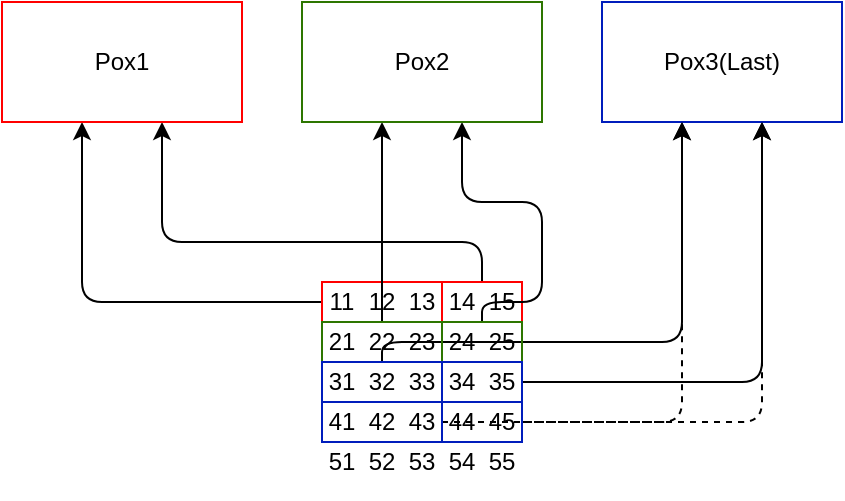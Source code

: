 <mxfile>
    <diagram id="ZsCRAaijLn9_dOa4LMAb" name="Page-1">
        <mxGraphModel dx="1074" dy="1185" grid="1" gridSize="10" guides="1" tooltips="1" connect="1" arrows="1" fold="1" page="0" pageScale="1" pageWidth="850" pageHeight="1100" background="#FFFFFF" math="0" shadow="0">
            <root>
                <mxCell id="0"/>
                <mxCell id="1" parent="0"/>
                <mxCell id="3" value="" style="shape=table;startSize=0;container=1;collapsible=0;childLayout=tableLayout;shadow=0;strokeColor=none;strokeWidth=3;fillColor=none;swimlaneFillColor=default;" parent="1" vertex="1">
                    <mxGeometry x="320" y="120" width="100" height="100" as="geometry"/>
                </mxCell>
                <mxCell id="4" value="" style="shape=partialRectangle;collapsible=0;dropTarget=0;pointerEvents=0;fillColor=none;top=0;left=0;bottom=0;right=0;points=[[0,0.5],[1,0.5]];portConstraint=eastwest;shadow=1;strokeColor=#FFFFFF;strokeWidth=3;" parent="3" vertex="1">
                    <mxGeometry width="100" height="20" as="geometry"/>
                </mxCell>
                <mxCell id="5" value="11" style="shape=partialRectangle;html=1;whiteSpace=wrap;connectable=0;overflow=hidden;fillColor=none;top=0;left=0;bottom=0;right=0;pointerEvents=1;shadow=1;strokeColor=#FFFFFF;strokeWidth=3;" parent="4" vertex="1">
                    <mxGeometry width="20" height="20" as="geometry">
                        <mxRectangle width="20" height="20" as="alternateBounds"/>
                    </mxGeometry>
                </mxCell>
                <mxCell id="6" value="12" style="shape=partialRectangle;html=1;whiteSpace=wrap;connectable=0;overflow=hidden;fillColor=none;top=0;left=0;bottom=0;right=0;pointerEvents=1;shadow=1;strokeColor=#FFFFFF;strokeWidth=3;" parent="4" vertex="1">
                    <mxGeometry x="20" width="20" height="20" as="geometry">
                        <mxRectangle width="20" height="20" as="alternateBounds"/>
                    </mxGeometry>
                </mxCell>
                <mxCell id="7" value="13" style="shape=partialRectangle;html=1;whiteSpace=wrap;connectable=0;overflow=hidden;fillColor=none;top=0;left=0;bottom=0;right=0;pointerEvents=1;shadow=1;strokeColor=#FFFFFF;strokeWidth=3;" parent="4" vertex="1">
                    <mxGeometry x="40" width="20" height="20" as="geometry">
                        <mxRectangle width="20" height="20" as="alternateBounds"/>
                    </mxGeometry>
                </mxCell>
                <mxCell id="8" value="14" style="shape=partialRectangle;html=1;whiteSpace=wrap;connectable=0;overflow=hidden;fillColor=none;top=0;left=0;bottom=0;right=0;pointerEvents=1;shadow=1;strokeColor=#FFFFFF;strokeWidth=3;" parent="4" vertex="1">
                    <mxGeometry x="60" width="20" height="20" as="geometry">
                        <mxRectangle width="20" height="20" as="alternateBounds"/>
                    </mxGeometry>
                </mxCell>
                <mxCell id="9" value="15" style="shape=partialRectangle;html=1;whiteSpace=wrap;connectable=0;overflow=hidden;fillColor=none;top=0;left=0;bottom=0;right=0;pointerEvents=1;shadow=1;strokeColor=#FFFFFF;strokeWidth=3;" parent="4" vertex="1">
                    <mxGeometry x="80" width="20" height="20" as="geometry">
                        <mxRectangle width="20" height="20" as="alternateBounds"/>
                    </mxGeometry>
                </mxCell>
                <mxCell id="10" value="" style="shape=partialRectangle;collapsible=0;dropTarget=0;pointerEvents=0;fillColor=none;top=0;left=0;bottom=0;right=0;points=[[0,0.5],[1,0.5]];portConstraint=eastwest;shadow=1;strokeColor=#FFFFFF;strokeWidth=3;" parent="3" vertex="1">
                    <mxGeometry y="20" width="100" height="20" as="geometry"/>
                </mxCell>
                <mxCell id="11" value="21" style="shape=partialRectangle;html=1;whiteSpace=wrap;connectable=0;overflow=hidden;fillColor=none;top=0;left=0;bottom=0;right=0;pointerEvents=1;shadow=1;strokeColor=#FFFFFF;strokeWidth=3;" parent="10" vertex="1">
                    <mxGeometry width="20" height="20" as="geometry">
                        <mxRectangle width="20" height="20" as="alternateBounds"/>
                    </mxGeometry>
                </mxCell>
                <mxCell id="12" value="22" style="shape=partialRectangle;html=1;whiteSpace=wrap;connectable=0;overflow=hidden;fillColor=none;top=0;left=0;bottom=0;right=0;pointerEvents=1;shadow=1;strokeColor=#FFFFFF;strokeWidth=3;" parent="10" vertex="1">
                    <mxGeometry x="20" width="20" height="20" as="geometry">
                        <mxRectangle width="20" height="20" as="alternateBounds"/>
                    </mxGeometry>
                </mxCell>
                <mxCell id="13" value="23" style="shape=partialRectangle;html=1;whiteSpace=wrap;connectable=0;overflow=hidden;fillColor=none;top=0;left=0;bottom=0;right=0;pointerEvents=1;shadow=1;strokeColor=#FFFFFF;strokeWidth=3;" parent="10" vertex="1">
                    <mxGeometry x="40" width="20" height="20" as="geometry">
                        <mxRectangle width="20" height="20" as="alternateBounds"/>
                    </mxGeometry>
                </mxCell>
                <mxCell id="14" value="24" style="shape=partialRectangle;html=1;whiteSpace=wrap;connectable=0;overflow=hidden;fillColor=none;top=0;left=0;bottom=0;right=0;pointerEvents=1;shadow=1;strokeColor=#FFFFFF;strokeWidth=3;" parent="10" vertex="1">
                    <mxGeometry x="60" width="20" height="20" as="geometry">
                        <mxRectangle width="20" height="20" as="alternateBounds"/>
                    </mxGeometry>
                </mxCell>
                <mxCell id="15" value="25" style="shape=partialRectangle;html=1;whiteSpace=wrap;connectable=0;overflow=hidden;fillColor=none;top=0;left=0;bottom=0;right=0;pointerEvents=1;shadow=1;strokeColor=#FFFFFF;strokeWidth=3;" parent="10" vertex="1">
                    <mxGeometry x="80" width="20" height="20" as="geometry">
                        <mxRectangle width="20" height="20" as="alternateBounds"/>
                    </mxGeometry>
                </mxCell>
                <mxCell id="16" value="" style="shape=partialRectangle;collapsible=0;dropTarget=0;pointerEvents=0;fillColor=none;top=0;left=0;bottom=0;right=0;points=[[0,0.5],[1,0.5]];portConstraint=eastwest;shadow=1;strokeColor=#FFFFFF;strokeWidth=3;" parent="3" vertex="1">
                    <mxGeometry y="40" width="100" height="20" as="geometry"/>
                </mxCell>
                <mxCell id="17" value="31" style="shape=partialRectangle;html=1;whiteSpace=wrap;connectable=0;overflow=hidden;fillColor=none;top=0;left=0;bottom=0;right=0;pointerEvents=1;shadow=1;strokeColor=#FFFFFF;strokeWidth=3;" parent="16" vertex="1">
                    <mxGeometry width="20" height="20" as="geometry">
                        <mxRectangle width="20" height="20" as="alternateBounds"/>
                    </mxGeometry>
                </mxCell>
                <mxCell id="18" value="32" style="shape=partialRectangle;html=1;whiteSpace=wrap;connectable=0;overflow=hidden;fillColor=none;top=0;left=0;bottom=0;right=0;pointerEvents=1;shadow=1;strokeColor=#FFFFFF;strokeWidth=3;" parent="16" vertex="1">
                    <mxGeometry x="20" width="20" height="20" as="geometry">
                        <mxRectangle width="20" height="20" as="alternateBounds"/>
                    </mxGeometry>
                </mxCell>
                <mxCell id="19" value="33" style="shape=partialRectangle;html=1;whiteSpace=wrap;connectable=0;overflow=hidden;fillColor=none;top=0;left=0;bottom=0;right=0;pointerEvents=1;shadow=1;strokeColor=#FFFFFF;strokeWidth=3;" parent="16" vertex="1">
                    <mxGeometry x="40" width="20" height="20" as="geometry">
                        <mxRectangle width="20" height="20" as="alternateBounds"/>
                    </mxGeometry>
                </mxCell>
                <mxCell id="20" value="34" style="shape=partialRectangle;html=1;whiteSpace=wrap;connectable=0;overflow=hidden;fillColor=none;top=0;left=0;bottom=0;right=0;pointerEvents=1;shadow=1;strokeColor=#FFFFFF;strokeWidth=3;" parent="16" vertex="1">
                    <mxGeometry x="60" width="20" height="20" as="geometry">
                        <mxRectangle width="20" height="20" as="alternateBounds"/>
                    </mxGeometry>
                </mxCell>
                <mxCell id="21" value="35" style="shape=partialRectangle;html=1;whiteSpace=wrap;connectable=0;overflow=hidden;fillColor=none;top=0;left=0;bottom=0;right=0;pointerEvents=1;shadow=1;strokeColor=#FFFFFF;strokeWidth=3;" parent="16" vertex="1">
                    <mxGeometry x="80" width="20" height="20" as="geometry">
                        <mxRectangle width="20" height="20" as="alternateBounds"/>
                    </mxGeometry>
                </mxCell>
                <mxCell id="22" value="" style="shape=partialRectangle;collapsible=0;dropTarget=0;pointerEvents=0;fillColor=none;top=0;left=0;bottom=0;right=0;points=[[0,0.5],[1,0.5]];portConstraint=eastwest;shadow=1;strokeColor=#FFFFFF;strokeWidth=3;" parent="3" vertex="1">
                    <mxGeometry y="60" width="100" height="20" as="geometry"/>
                </mxCell>
                <mxCell id="23" value="41" style="shape=partialRectangle;html=1;whiteSpace=wrap;connectable=0;overflow=hidden;fillColor=none;top=0;left=0;bottom=0;right=0;pointerEvents=1;shadow=1;strokeColor=#FFFFFF;strokeWidth=3;" parent="22" vertex="1">
                    <mxGeometry width="20" height="20" as="geometry">
                        <mxRectangle width="20" height="20" as="alternateBounds"/>
                    </mxGeometry>
                </mxCell>
                <mxCell id="24" value="42" style="shape=partialRectangle;html=1;whiteSpace=wrap;connectable=0;overflow=hidden;fillColor=none;top=0;left=0;bottom=0;right=0;pointerEvents=1;shadow=1;strokeColor=#FFFFFF;strokeWidth=3;" parent="22" vertex="1">
                    <mxGeometry x="20" width="20" height="20" as="geometry">
                        <mxRectangle width="20" height="20" as="alternateBounds"/>
                    </mxGeometry>
                </mxCell>
                <mxCell id="25" value="43" style="shape=partialRectangle;html=1;whiteSpace=wrap;connectable=0;overflow=hidden;fillColor=none;top=0;left=0;bottom=0;right=0;pointerEvents=1;shadow=1;strokeColor=#FFFFFF;strokeWidth=3;" parent="22" vertex="1">
                    <mxGeometry x="40" width="20" height="20" as="geometry">
                        <mxRectangle width="20" height="20" as="alternateBounds"/>
                    </mxGeometry>
                </mxCell>
                <mxCell id="26" value="44" style="shape=partialRectangle;html=1;whiteSpace=wrap;connectable=0;overflow=hidden;fillColor=none;top=0;left=0;bottom=0;right=0;pointerEvents=1;shadow=1;strokeColor=#FFFFFF;strokeWidth=3;" parent="22" vertex="1">
                    <mxGeometry x="60" width="20" height="20" as="geometry">
                        <mxRectangle width="20" height="20" as="alternateBounds"/>
                    </mxGeometry>
                </mxCell>
                <mxCell id="27" value="45" style="shape=partialRectangle;html=1;whiteSpace=wrap;connectable=0;overflow=hidden;fillColor=none;top=0;left=0;bottom=0;right=0;pointerEvents=1;shadow=1;strokeColor=#FFFFFF;strokeWidth=3;" parent="22" vertex="1">
                    <mxGeometry x="80" width="20" height="20" as="geometry">
                        <mxRectangle width="20" height="20" as="alternateBounds"/>
                    </mxGeometry>
                </mxCell>
                <mxCell id="28" value="" style="shape=partialRectangle;collapsible=0;dropTarget=0;pointerEvents=0;fillColor=none;top=0;left=0;bottom=0;right=0;points=[[0,0.5],[1,0.5]];portConstraint=eastwest;shadow=1;strokeColor=#FFFFFF;strokeWidth=3;" parent="3" vertex="1">
                    <mxGeometry y="80" width="100" height="20" as="geometry"/>
                </mxCell>
                <mxCell id="29" value="51" style="shape=partialRectangle;html=1;whiteSpace=wrap;connectable=0;overflow=hidden;fillColor=none;top=0;left=0;bottom=0;right=0;pointerEvents=1;shadow=1;strokeColor=#FFFFFF;strokeWidth=3;" parent="28" vertex="1">
                    <mxGeometry width="20" height="20" as="geometry">
                        <mxRectangle width="20" height="20" as="alternateBounds"/>
                    </mxGeometry>
                </mxCell>
                <mxCell id="30" value="52" style="shape=partialRectangle;html=1;whiteSpace=wrap;connectable=0;overflow=hidden;fillColor=none;top=0;left=0;bottom=0;right=0;pointerEvents=1;shadow=1;strokeColor=#FFFFFF;strokeWidth=3;" parent="28" vertex="1">
                    <mxGeometry x="20" width="20" height="20" as="geometry">
                        <mxRectangle width="20" height="20" as="alternateBounds"/>
                    </mxGeometry>
                </mxCell>
                <mxCell id="31" value="53" style="shape=partialRectangle;html=1;whiteSpace=wrap;connectable=0;overflow=hidden;fillColor=none;top=0;left=0;bottom=0;right=0;pointerEvents=1;shadow=1;strokeColor=#FFFFFF;strokeWidth=3;" parent="28" vertex="1">
                    <mxGeometry x="40" width="20" height="20" as="geometry">
                        <mxRectangle width="20" height="20" as="alternateBounds"/>
                    </mxGeometry>
                </mxCell>
                <mxCell id="32" value="54" style="shape=partialRectangle;html=1;whiteSpace=wrap;connectable=0;overflow=hidden;fillColor=none;top=0;left=0;bottom=0;right=0;pointerEvents=1;shadow=1;strokeColor=#FFFFFF;strokeWidth=3;" parent="28" vertex="1">
                    <mxGeometry x="60" width="20" height="20" as="geometry">
                        <mxRectangle width="20" height="20" as="alternateBounds"/>
                    </mxGeometry>
                </mxCell>
                <mxCell id="33" value="55" style="shape=partialRectangle;html=1;whiteSpace=wrap;connectable=0;overflow=hidden;fillColor=none;top=0;left=0;bottom=0;right=0;pointerEvents=1;shadow=1;strokeColor=#FFFFFF;strokeWidth=3;" parent="28" vertex="1">
                    <mxGeometry x="80" width="20" height="20" as="geometry">
                        <mxRectangle width="20" height="20" as="alternateBounds"/>
                    </mxGeometry>
                </mxCell>
                <mxCell id="41" style="edgeStyle=none;html=1;" parent="1" source="34" edge="1">
                    <mxGeometry relative="1" as="geometry">
                        <mxPoint x="200" y="40" as="targetPoint"/>
                        <Array as="points">
                            <mxPoint x="200" y="130"/>
                        </Array>
                    </mxGeometry>
                </mxCell>
                <mxCell id="34" value="" style="rounded=0;whiteSpace=wrap;html=1;fillColor=none;strokeColor=#FF0000;" parent="1" vertex="1">
                    <mxGeometry x="320" y="120" width="60" height="20" as="geometry"/>
                </mxCell>
                <mxCell id="45" style="edgeStyle=none;html=1;" parent="1" source="35" edge="1">
                    <mxGeometry relative="1" as="geometry">
                        <mxPoint x="350" y="40" as="targetPoint"/>
                    </mxGeometry>
                </mxCell>
                <mxCell id="35" value="" style="rounded=0;whiteSpace=wrap;html=1;fillColor=none;fontColor=#ffffff;strokeColor=#2D7600;" parent="1" vertex="1">
                    <mxGeometry x="320" y="140" width="60" height="20" as="geometry"/>
                </mxCell>
                <mxCell id="49" style="edgeStyle=none;html=1;" parent="1" source="36" edge="1">
                    <mxGeometry relative="1" as="geometry">
                        <mxPoint x="500" y="40" as="targetPoint"/>
                        <Array as="points">
                            <mxPoint x="350" y="150"/>
                            <mxPoint x="500" y="150"/>
                        </Array>
                    </mxGeometry>
                </mxCell>
                <mxCell id="36" value="" style="rounded=0;whiteSpace=wrap;html=1;fillColor=none;fontColor=#ffffff;strokeColor=#001DBC;" parent="1" vertex="1">
                    <mxGeometry x="320" y="160" width="60" height="20" as="geometry"/>
                </mxCell>
                <mxCell id="42" style="edgeStyle=none;html=1;" parent="1" source="38" edge="1">
                    <mxGeometry relative="1" as="geometry">
                        <mxPoint x="240" y="40" as="targetPoint"/>
                        <Array as="points">
                            <mxPoint x="400" y="100"/>
                            <mxPoint x="240" y="100"/>
                        </Array>
                    </mxGeometry>
                </mxCell>
                <mxCell id="38" value="" style="rounded=0;whiteSpace=wrap;html=1;strokeColor=#FF0000;fillColor=none;" parent="1" vertex="1">
                    <mxGeometry x="380" y="120" width="40" height="20" as="geometry"/>
                </mxCell>
                <mxCell id="46" style="edgeStyle=none;html=1;" parent="1" source="39" edge="1">
                    <mxGeometry relative="1" as="geometry">
                        <mxPoint x="390" y="40" as="targetPoint"/>
                        <Array as="points">
                            <mxPoint x="400" y="130"/>
                            <mxPoint x="430" y="130"/>
                            <mxPoint x="430" y="80"/>
                            <mxPoint x="390" y="80"/>
                        </Array>
                    </mxGeometry>
                </mxCell>
                <mxCell id="39" value="" style="rounded=0;whiteSpace=wrap;html=1;fillColor=none;fontColor=#ffffff;strokeColor=#2D7600;" parent="1" vertex="1">
                    <mxGeometry x="380" y="140" width="40" height="20" as="geometry"/>
                </mxCell>
                <mxCell id="50" style="edgeStyle=none;html=1;" parent="1" source="40" edge="1">
                    <mxGeometry relative="1" as="geometry">
                        <mxPoint x="540" y="40" as="targetPoint"/>
                        <Array as="points">
                            <mxPoint x="540" y="170"/>
                        </Array>
                    </mxGeometry>
                </mxCell>
                <mxCell id="40" value="" style="rounded=0;whiteSpace=wrap;html=1;fillColor=none;fontColor=#ffffff;strokeColor=#001DBC;" parent="1" vertex="1">
                    <mxGeometry x="380" y="160" width="40" height="20" as="geometry"/>
                </mxCell>
                <mxCell id="43" value="Pox1" style="rounded=0;whiteSpace=wrap;html=1;strokeColor=#FF0000;fillColor=none;fontColor=default;" parent="1" vertex="1">
                    <mxGeometry x="160" y="-20" width="120" height="60" as="geometry"/>
                </mxCell>
                <mxCell id="44" value="Pox2" style="rounded=0;whiteSpace=wrap;html=1;strokeColor=#2D7600;fillColor=none;fontColor=default;" parent="1" vertex="1">
                    <mxGeometry x="310" y="-20" width="120" height="60" as="geometry"/>
                </mxCell>
                <mxCell id="47" value="Pox3(Last)" style="rounded=0;whiteSpace=wrap;html=1;strokeColor=#001DBC;fillColor=none;fontColor=default;" parent="1" vertex="1">
                    <mxGeometry x="460" y="-20" width="120" height="60" as="geometry"/>
                </mxCell>
                <mxCell id="56" style="edgeStyle=none;html=1;dashed=1;" parent="1" source="54" edge="1">
                    <mxGeometry relative="1" as="geometry">
                        <mxPoint x="500" y="40" as="targetPoint"/>
                        <Array as="points">
                            <mxPoint x="500" y="190"/>
                        </Array>
                    </mxGeometry>
                </mxCell>
                <mxCell id="54" value="" style="rounded=0;whiteSpace=wrap;html=1;fillColor=none;fontColor=#ffffff;strokeColor=#001DBC;" parent="1" vertex="1">
                    <mxGeometry x="320" y="180" width="60" height="20" as="geometry"/>
                </mxCell>
                <mxCell id="57" style="edgeStyle=none;html=1;dashed=1;" parent="1" source="55" edge="1">
                    <mxGeometry relative="1" as="geometry">
                        <mxPoint x="540" y="40" as="targetPoint"/>
                        <Array as="points">
                            <mxPoint x="540" y="190"/>
                        </Array>
                    </mxGeometry>
                </mxCell>
                <mxCell id="55" value="" style="rounded=0;whiteSpace=wrap;html=1;fillColor=none;fontColor=#ffffff;strokeColor=#001DBC;" parent="1" vertex="1">
                    <mxGeometry x="380" y="180" width="40" height="20" as="geometry"/>
                </mxCell>
            </root>
        </mxGraphModel>
    </diagram>
</mxfile>